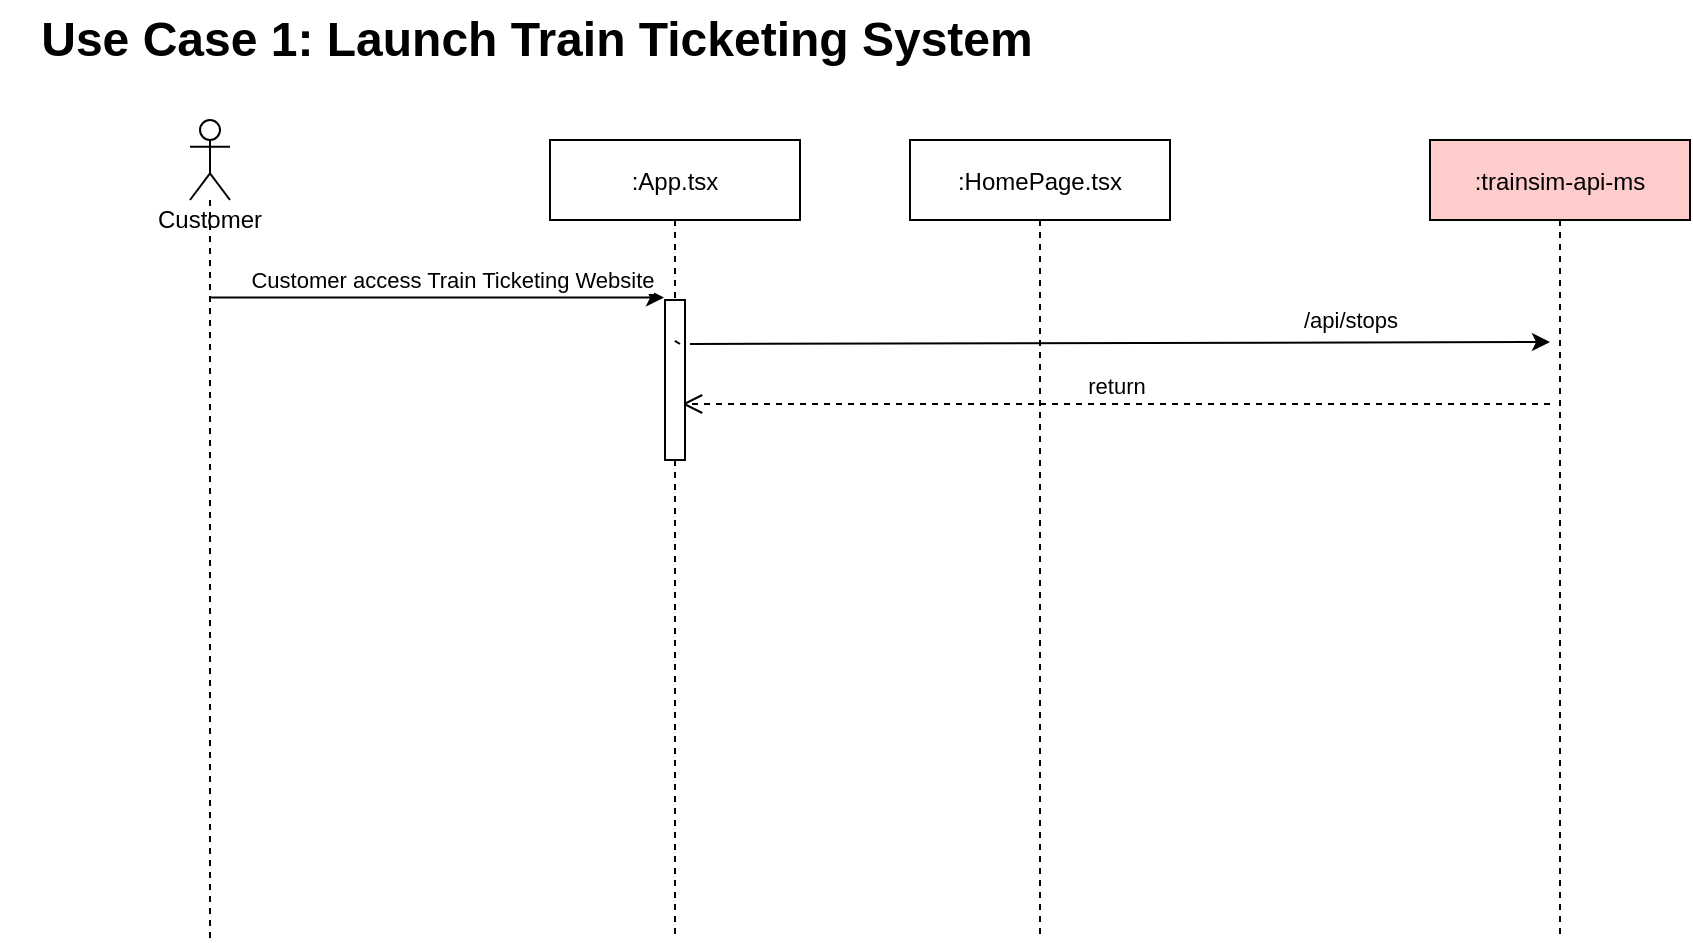 <mxfile version="15.0.2" type="device"><diagram id="BtZ7tLUBjRIcDv6Ic6O2" name="Page-1"><mxGraphModel dx="1662" dy="705" grid="1" gridSize="10" guides="1" tooltips="1" connect="1" arrows="1" fold="1" page="1" pageScale="1" pageWidth="1700" pageHeight="1100" math="0" shadow="0"><root><mxCell id="0"/><mxCell id="1" parent="0"/><mxCell id="BPur-4akhTrgxClL3CZd-1" value=":App.tsx" style="shape=umlLifeline;perimeter=lifelinePerimeter;container=1;collapsible=0;recursiveResize=0;rounded=0;shadow=0;strokeWidth=1;" vertex="1" parent="1"><mxGeometry x="280" y="80" width="125" height="400" as="geometry"/></mxCell><mxCell id="BPur-4akhTrgxClL3CZd-2" value=":HomePage.tsx" style="shape=umlLifeline;perimeter=lifelinePerimeter;container=1;collapsible=0;recursiveResize=0;rounded=0;shadow=0;strokeWidth=1;" vertex="1" parent="1"><mxGeometry x="460" y="80" width="130" height="400" as="geometry"/></mxCell><mxCell id="BPur-4akhTrgxClL3CZd-3" value="Customer" style="shape=umlLifeline;participant=umlActor;perimeter=lifelinePerimeter;whiteSpace=wrap;html=1;container=1;collapsible=0;recursiveResize=0;verticalAlign=top;spacingTop=36;outlineConnect=0;" vertex="1" parent="1"><mxGeometry x="100" y="70" width="20" height="410" as="geometry"/></mxCell><mxCell id="BPur-4akhTrgxClL3CZd-4" value="Use Case 1: Launch Train Ticketing System" style="text;strokeColor=none;fillColor=none;html=1;fontSize=24;fontStyle=1;verticalAlign=middle;align=center;" vertex="1" parent="1"><mxGeometry x="5" y="10" width="535" height="40" as="geometry"/></mxCell><mxCell id="BPur-4akhTrgxClL3CZd-5" value=":trainsim-api-ms" style="shape=umlLifeline;perimeter=lifelinePerimeter;container=1;collapsible=0;recursiveResize=0;rounded=0;shadow=0;strokeWidth=1;fillColor=#FFCCCC;" vertex="1" parent="1"><mxGeometry x="720" y="80" width="130" height="400" as="geometry"/></mxCell><mxCell id="BPur-4akhTrgxClL3CZd-6" value="" style="endArrow=classic;html=1;entryX=0.456;entryY=0.197;entryDx=0;entryDy=0;entryPerimeter=0;" edge="1" parent="1" source="BPur-4akhTrgxClL3CZd-3" target="BPur-4akhTrgxClL3CZd-1"><mxGeometry width="50" height="50" relative="1" as="geometry"><mxPoint x="120" y="190" as="sourcePoint"/><mxPoint x="170" y="140" as="targetPoint"/></mxGeometry></mxCell><mxCell id="BPur-4akhTrgxClL3CZd-7" value="Customer access Train Ticketing Website" style="edgeLabel;html=1;align=center;verticalAlign=middle;resizable=0;points=[];" vertex="1" connectable="0" parent="BPur-4akhTrgxClL3CZd-6"><mxGeometry x="0.116" y="2" relative="1" as="geometry"><mxPoint x="-6" y="-7" as="offset"/></mxGeometry></mxCell><mxCell id="BPur-4akhTrgxClL3CZd-8" value="" style="endArrow=classic;html=1;startArrow=none;" edge="1" parent="1"><mxGeometry width="50" height="50" relative="1" as="geometry"><mxPoint x="350" y="182" as="sourcePoint"/><mxPoint x="780" y="181" as="targetPoint"/><Array as="points"/></mxGeometry></mxCell><mxCell id="BPur-4akhTrgxClL3CZd-9" value="return" style="html=1;verticalAlign=bottom;endArrow=open;dashed=1;endSize=8;entryX=0.85;entryY=0.65;entryDx=0;entryDy=0;entryPerimeter=0;" edge="1" parent="1" target="BPur-4akhTrgxClL3CZd-10"><mxGeometry relative="1" as="geometry"><mxPoint x="780" y="212" as="sourcePoint"/><mxPoint x="520" y="228" as="targetPoint"/><Array as="points"/></mxGeometry></mxCell><mxCell id="BPur-4akhTrgxClL3CZd-10" value="" style="html=1;points=[];perimeter=orthogonalPerimeter;" vertex="1" parent="1"><mxGeometry x="337.5" y="160" width="10" height="80" as="geometry"/></mxCell><mxCell id="BPur-4akhTrgxClL3CZd-11" value="" style="endArrow=none;html=1;exitX=0.52;exitY=0.255;exitDx=0;exitDy=0;exitPerimeter=0;entryX=0.493;entryY=0.255;entryDx=0;entryDy=0;entryPerimeter=0;" edge="1" parent="1" source="BPur-4akhTrgxClL3CZd-1" target="BPur-4akhTrgxClL3CZd-10"><mxGeometry width="50" height="50" relative="1" as="geometry"><mxPoint x="345" y="182" as="sourcePoint"/><mxPoint x="1008.95" y="182" as="targetPoint"/><Array as="points"/></mxGeometry></mxCell><mxCell id="BPur-4akhTrgxClL3CZd-12" value="&lt;div&gt;/api/stops&lt;/div&gt;" style="edgeLabel;html=1;align=center;verticalAlign=middle;resizable=0;points=[];" vertex="1" connectable="0" parent="BPur-4akhTrgxClL3CZd-11"><mxGeometry x="-0.165" y="4" relative="1" as="geometry"><mxPoint x="338" y="-15" as="offset"/></mxGeometry></mxCell></root></mxGraphModel></diagram></mxfile>